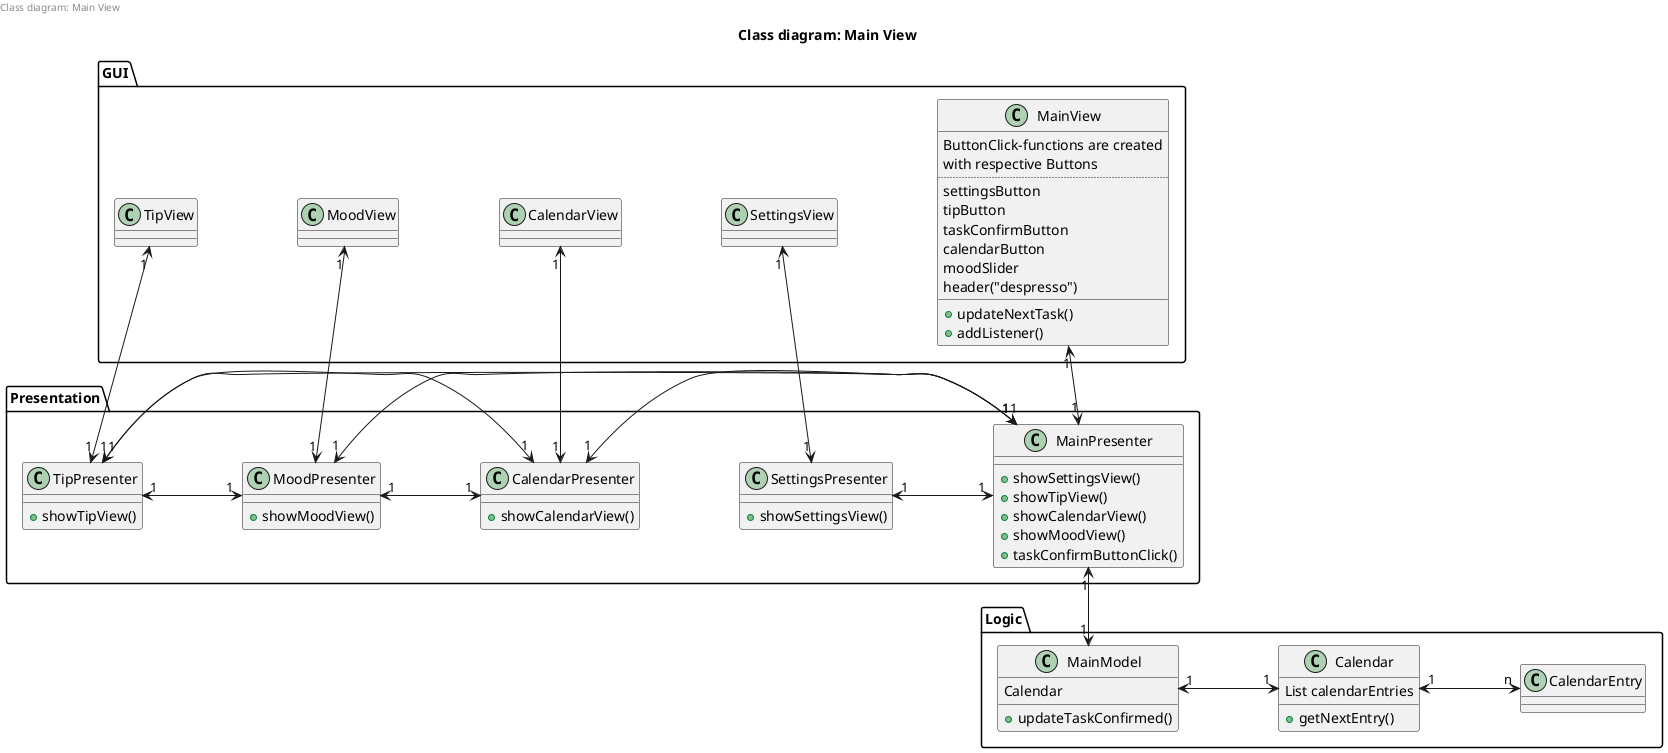 @startuml

skinparam nodesep 100
/'skinparam ranksep 200'/

left header
Class diagram: Main View
endheader

title Class diagram: Main View

/' Define the dependencies
Entry <|-- ToDo
'/


/' Define the class details'/

package GUI {
    class MainView {
    ButtonClick-functions are created
    with respective Buttons
    ..
    settingsButton
    tipButton
    taskConfirmButton
    calendarButton
    moodSlider
    header("despresso")
    __
    + updateNextTask()
    + addListener()
    }

    class SettingsView {
    }
    class CalendarView {
    }
    class MoodView {
    }
    class TipView {
    }
}

package Presentation {
    class MainPresenter{
    + showSettingsView()
    + showTipView()
    + showCalendarView()
    + showMoodView()
    + taskConfirmButtonClick()
    }

    class SettingsPresenter {
    + showSettingsView()
    }
    class CalendarPresenter {
    + showCalendarView()
    }
    class TipPresenter {
    + showTipView()
    }
    class MoodPresenter {
    + showMoodView()
    }
}

package Logic {
    class MainModel {
    Calendar
    + updateTaskConfirmed()
    }

    class Calendar {
    List calendarEntries
    + getNextEntry()
    }

    class CalendarEntry {
    }
}

/' Define entity relations (?)'/

MainPresenter "1" <--> "1" MainView
MainPresenter "1" <-> "1" SettingsPresenter
MainPresenter "1" <-> "1" CalendarPresenter
MainPresenter "1" <-> "1" TipPresenter
MainPresenter "1" <-> "1" MoodPresenter
SettingsView "1" <--> "1" SettingsPresenter
Calendar "1" <-> "n" CalendarEntry
TipView "1" <--> "1" TipPresenter
CalendarView "1" <--> "1" CalendarPresenter
MoodView "1" <--> "1" MoodPresenter
CalendarPresenter "1" <-> "1" TipPresenter
MoodPresenter "1" <-> "1" TipPresenter
CalendarPresenter "1" <-> "1" MoodPresenter


MainPresenter "1" <--> "1" MainModel

MainModel "1" <-> "1" Calendar

@enduml